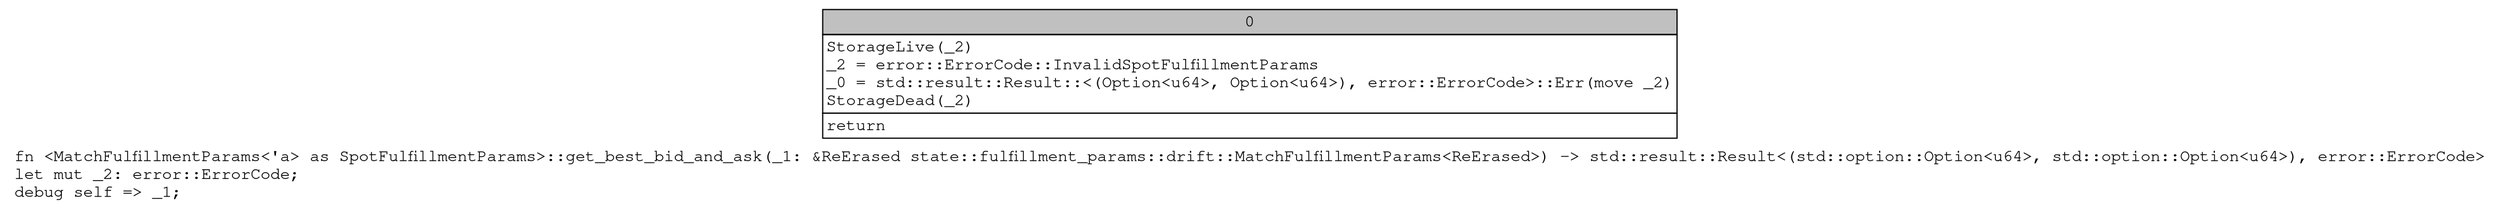 digraph Mir_0_2949 {
    graph [fontname="Courier, monospace"];
    node [fontname="Courier, monospace"];
    edge [fontname="Courier, monospace"];
    label=<fn &lt;MatchFulfillmentParams&lt;'a&gt; as SpotFulfillmentParams&gt;::get_best_bid_and_ask(_1: &amp;ReErased state::fulfillment_params::drift::MatchFulfillmentParams&lt;ReErased&gt;) -&gt; std::result::Result&lt;(std::option::Option&lt;u64&gt;, std::option::Option&lt;u64&gt;), error::ErrorCode&gt;<br align="left"/>let mut _2: error::ErrorCode;<br align="left"/>debug self =&gt; _1;<br align="left"/>>;
    bb0__0_2949 [shape="none", label=<<table border="0" cellborder="1" cellspacing="0"><tr><td bgcolor="gray" align="center" colspan="1">0</td></tr><tr><td align="left" balign="left">StorageLive(_2)<br/>_2 = error::ErrorCode::InvalidSpotFulfillmentParams<br/>_0 = std::result::Result::&lt;(Option&lt;u64&gt;, Option&lt;u64&gt;), error::ErrorCode&gt;::Err(move _2)<br/>StorageDead(_2)<br/></td></tr><tr><td align="left">return</td></tr></table>>];
}
